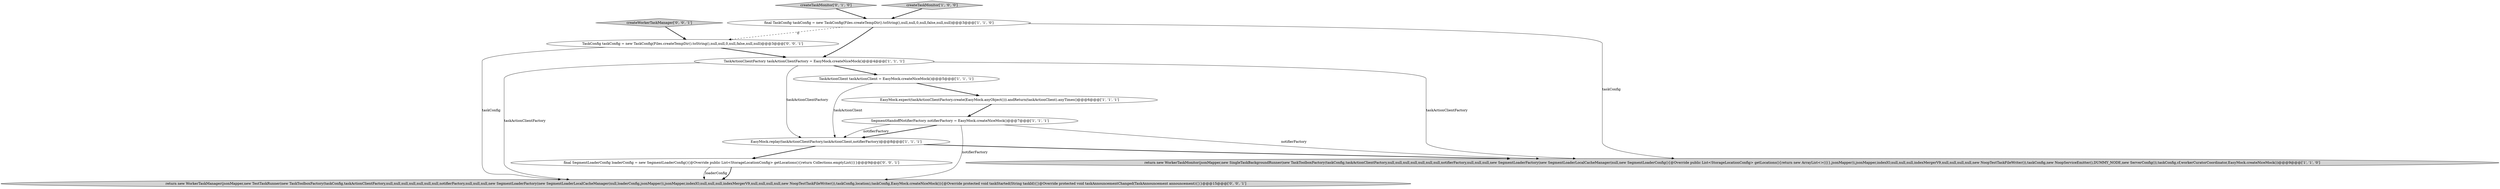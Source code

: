 digraph {
3 [style = filled, label = "return new WorkerTaskMonitor(jsonMapper,new SingleTaskBackgroundRunner(new TaskToolboxFactory(taskConfig,taskActionClientFactory,null,null,null,null,null,null,null,notifierFactory,null,null,null,new SegmentLoaderFactory(new SegmentLoaderLocalCacheManager(null,new SegmentLoaderConfig(){@Override public List<StorageLocationConfig> getLocations(){return new ArrayList<>()}},jsonMapper)),jsonMapper,indexIO,null,null,null,indexMergerV9,null,null,null,null,new NoopTestTaskFileWriter()),taskConfig,new NoopServiceEmitter(),DUMMY_NODE,new ServerConfig()),taskConfig,cf,workerCuratorCoordinator,EasyMock.createNiceMock())@@@9@@@['1', '1', '0']", fillcolor = lightgray, shape = ellipse image = "AAA0AAABBB1BBB"];
11 [style = filled, label = "TaskConfig taskConfig = new TaskConfig(Files.createTempDir().toString(),null,null,0,null,false,null,null)@@@3@@@['0', '0', '1']", fillcolor = white, shape = ellipse image = "AAA0AAABBB3BBB"];
7 [style = filled, label = "EasyMock.expect(taskActionClientFactory.create(EasyMock.anyObject())).andReturn(taskActionClient).anyTimes()@@@6@@@['1', '1', '1']", fillcolor = white, shape = ellipse image = "AAA0AAABBB1BBB"];
9 [style = filled, label = "return new WorkerTaskManager(jsonMapper,new TestTaskRunner(new TaskToolboxFactory(taskConfig,taskActionClientFactory,null,null,null,null,null,null,null,notifierFactory,null,null,null,new SegmentLoaderFactory(new SegmentLoaderLocalCacheManager(null,loaderConfig,jsonMapper)),jsonMapper,indexIO,null,null,null,indexMergerV9,null,null,null,null,new NoopTestTaskFileWriter()),taskConfig,location),taskConfig,EasyMock.createNiceMock()){@Override protected void taskStarted(String taskId){}@Override protected void taskAnnouncementChanged(TaskAnnouncement announcement){}}@@@15@@@['0', '0', '1']", fillcolor = lightgray, shape = ellipse image = "AAA0AAABBB3BBB"];
10 [style = filled, label = "createWorkerTaskManager['0', '0', '1']", fillcolor = lightgray, shape = diamond image = "AAA0AAABBB3BBB"];
0 [style = filled, label = "EasyMock.replay(taskActionClientFactory,taskActionClient,notifierFactory)@@@8@@@['1', '1', '1']", fillcolor = white, shape = ellipse image = "AAA0AAABBB1BBB"];
4 [style = filled, label = "TaskActionClientFactory taskActionClientFactory = EasyMock.createNiceMock()@@@4@@@['1', '1', '1']", fillcolor = white, shape = ellipse image = "AAA0AAABBB1BBB"];
1 [style = filled, label = "TaskActionClient taskActionClient = EasyMock.createNiceMock()@@@5@@@['1', '1', '1']", fillcolor = white, shape = ellipse image = "AAA0AAABBB1BBB"];
5 [style = filled, label = "SegmentHandoffNotifierFactory notifierFactory = EasyMock.createNiceMock()@@@7@@@['1', '1', '1']", fillcolor = white, shape = ellipse image = "AAA0AAABBB1BBB"];
12 [style = filled, label = "final SegmentLoaderConfig loaderConfig = new SegmentLoaderConfig(){@Override public List<StorageLocationConfig> getLocations(){return Collections.emptyList()}}@@@9@@@['0', '0', '1']", fillcolor = white, shape = ellipse image = "AAA0AAABBB3BBB"];
8 [style = filled, label = "createTaskMonitor['0', '1', '0']", fillcolor = lightgray, shape = diamond image = "AAA0AAABBB2BBB"];
2 [style = filled, label = "final TaskConfig taskConfig = new TaskConfig(Files.createTempDir().toString(),null,null,0,null,false,null,null)@@@3@@@['1', '1', '0']", fillcolor = white, shape = ellipse image = "AAA0AAABBB1BBB"];
6 [style = filled, label = "createTaskMonitor['1', '0', '0']", fillcolor = lightgray, shape = diamond image = "AAA0AAABBB1BBB"];
11->4 [style = bold, label=""];
2->4 [style = bold, label=""];
5->3 [style = solid, label="notifierFactory"];
10->11 [style = bold, label=""];
0->3 [style = bold, label=""];
6->2 [style = bold, label=""];
4->1 [style = bold, label=""];
12->9 [style = bold, label=""];
5->0 [style = bold, label=""];
8->2 [style = bold, label=""];
4->0 [style = solid, label="taskActionClientFactory"];
0->12 [style = bold, label=""];
11->9 [style = solid, label="taskConfig"];
4->3 [style = solid, label="taskActionClientFactory"];
5->0 [style = solid, label="notifierFactory"];
12->9 [style = solid, label="loaderConfig"];
7->5 [style = bold, label=""];
2->11 [style = dashed, label="0"];
1->7 [style = bold, label=""];
1->0 [style = solid, label="taskActionClient"];
5->9 [style = solid, label="notifierFactory"];
4->9 [style = solid, label="taskActionClientFactory"];
2->3 [style = solid, label="taskConfig"];
}
